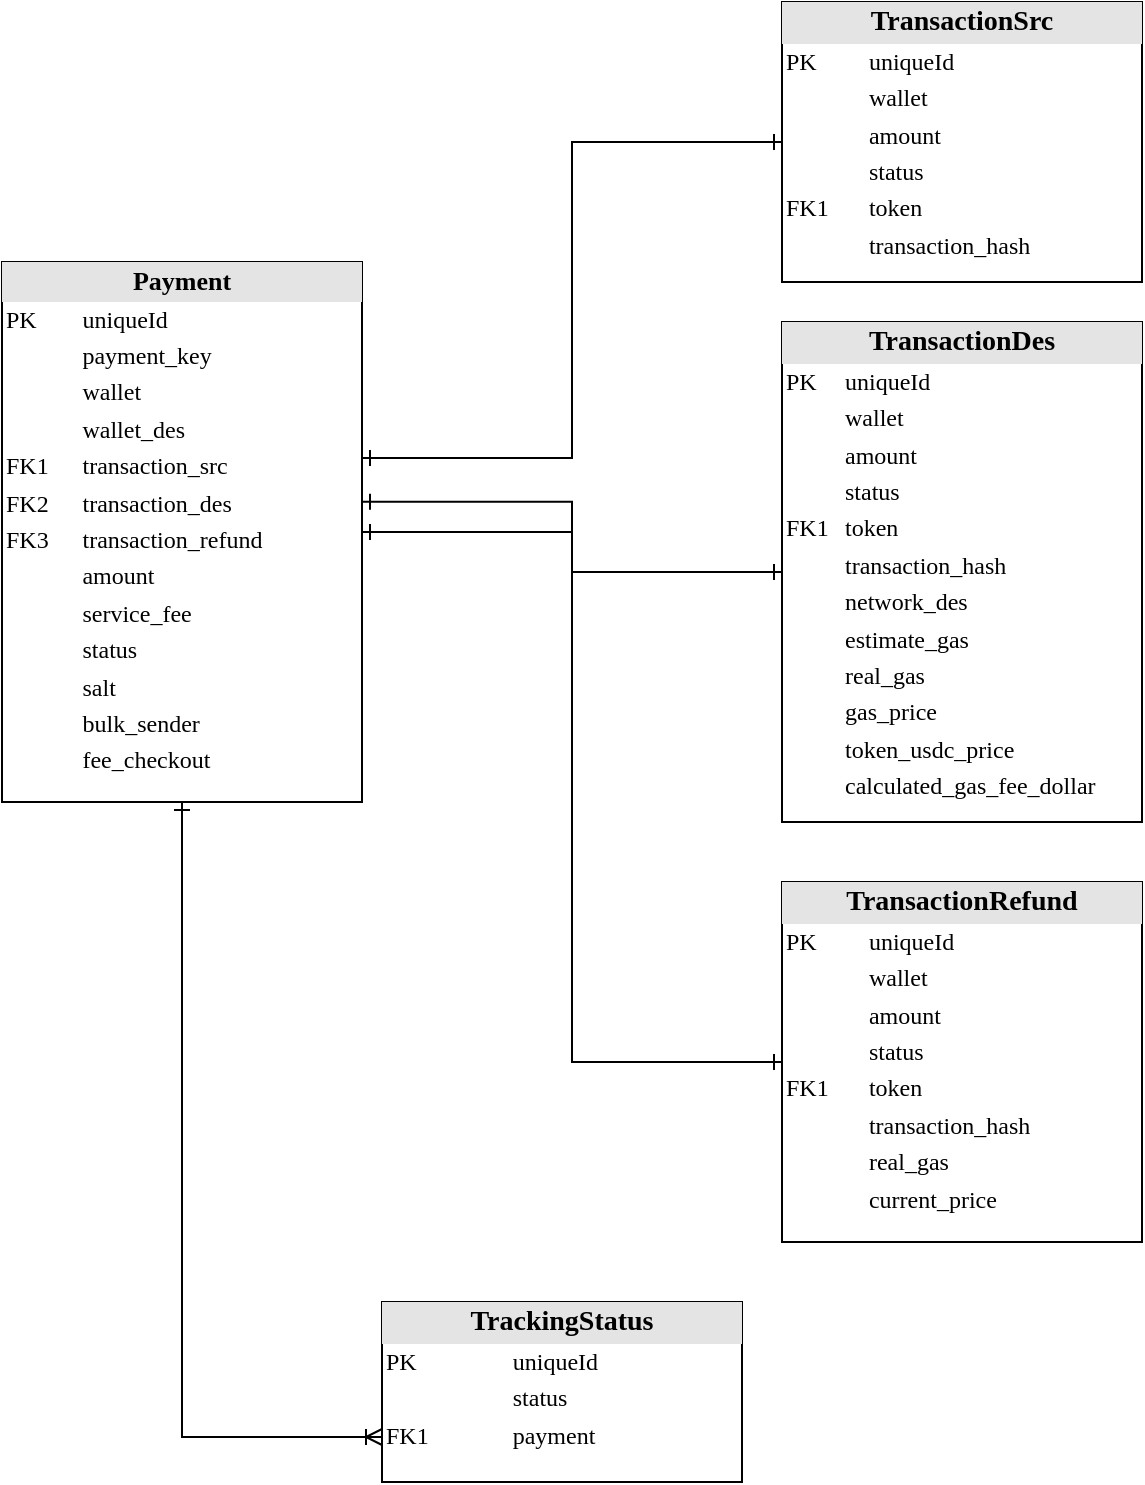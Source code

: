 <mxfile version="18.1.1" type="device"><diagram id="yB4xa0Y4vbWP___azRoT" name="Page-1"><mxGraphModel dx="1681" dy="933" grid="1" gridSize="10" guides="1" tooltips="1" connect="1" arrows="1" fold="1" page="1" pageScale="1" pageWidth="827" pageHeight="1169" math="0" shadow="0"><root><mxCell id="0"/><mxCell id="1" parent="0"/><mxCell id="r7AZg-fKGOxavZOP6l_e-11" style="edgeStyle=orthogonalEdgeStyle;rounded=0;orthogonalLoop=1;jettySize=auto;html=1;exitX=0;exitY=0.5;exitDx=0;exitDy=0;entryX=1;entryY=0.363;entryDx=0;entryDy=0;entryPerimeter=0;endArrow=ERone;endFill=0;startArrow=ERone;startFill=0;" edge="1" parent="1" source="r7AZg-fKGOxavZOP6l_e-2" target="r7AZg-fKGOxavZOP6l_e-5"><mxGeometry relative="1" as="geometry"/></mxCell><mxCell id="r7AZg-fKGOxavZOP6l_e-2" value="&lt;div style=&quot;box-sizing:border-box;width:100%;background:#e4e4e4;padding:2px;&quot; align=&quot;center&quot;&gt;&lt;font size=&quot;1&quot;&gt;&lt;b style=&quot;font-size: 14px;&quot;&gt;TransactionSrc&lt;/b&gt;&lt;/font&gt;&lt;/div&gt;&lt;table style=&quot;width:100%;font-size:1em;&quot; cellspacing=&quot;0&quot; cellpadding=&quot;2&quot;&gt;&lt;tbody&gt;&lt;tr&gt;&lt;td&gt;PK&lt;/td&gt;&lt;td&gt;uniqueId&lt;/td&gt;&lt;/tr&gt;&lt;tr&gt;&lt;td&gt;&lt;br&gt;&lt;/td&gt;&lt;td&gt;wallet&lt;br&gt;&lt;/td&gt;&lt;/tr&gt;&lt;tr&gt;&lt;td&gt;&lt;br&gt;&lt;/td&gt;&lt;td&gt;amount&lt;br&gt;&lt;/td&gt;&lt;/tr&gt;&lt;tr&gt;&lt;td&gt;&lt;br&gt;&lt;/td&gt;&lt;td&gt;status&lt;br&gt;&lt;/td&gt;&lt;/tr&gt;&lt;tr&gt;&lt;td&gt;FK1&lt;/td&gt;&lt;td&gt;token&lt;br&gt;&lt;/td&gt;&lt;/tr&gt;&lt;tr&gt;&lt;td&gt;&lt;br&gt;&lt;/td&gt;&lt;td&gt;transaction_hash&lt;br&gt;&lt;/td&gt;&lt;/tr&gt;&lt;/tbody&gt;&lt;/table&gt;" style="verticalAlign=top;align=left;overflow=fill;html=1;rounded=0;shadow=0;comic=0;labelBackgroundColor=none;strokeWidth=1;fontFamily=Verdana;fontSize=12" vertex="1" parent="1"><mxGeometry x="460" y="30" width="180" height="140" as="geometry"/></mxCell><mxCell id="r7AZg-fKGOxavZOP6l_e-14" style="edgeStyle=orthogonalEdgeStyle;rounded=0;orthogonalLoop=1;jettySize=auto;html=1;exitX=0.5;exitY=1;exitDx=0;exitDy=0;entryX=0;entryY=0.75;entryDx=0;entryDy=0;startArrow=ERone;startFill=0;endArrow=ERoneToMany;endFill=0;" edge="1" parent="1" source="r7AZg-fKGOxavZOP6l_e-5" target="r7AZg-fKGOxavZOP6l_e-10"><mxGeometry relative="1" as="geometry"/></mxCell><mxCell id="r7AZg-fKGOxavZOP6l_e-5" value="&lt;div style=&quot;box-sizing: border-box; width: 100%; background: rgb(228, 228, 228) none repeat scroll 0% 0%; padding: 2px; font-size: 13px;&quot; align=&quot;center&quot;&gt;&lt;b&gt;Payment&lt;/b&gt;&lt;/div&gt;&lt;table style=&quot;width: 100% ; font-size: 1em&quot; cellspacing=&quot;0&quot; cellpadding=&quot;2&quot;&gt;&lt;tbody&gt;&lt;tr&gt;&lt;td&gt;PK&lt;/td&gt;&lt;td&gt;uniqueId&lt;/td&gt;&lt;/tr&gt;&lt;tr&gt;&lt;td&gt;&lt;br&gt;&lt;/td&gt;&lt;td&gt;payment_key&lt;br&gt;&lt;/td&gt;&lt;/tr&gt;&lt;tr&gt;&lt;td&gt;&lt;br&gt;&lt;/td&gt;&lt;td&gt;wallet&lt;br&gt;&lt;/td&gt;&lt;/tr&gt;&lt;tr&gt;&lt;td&gt;&lt;br&gt;&lt;/td&gt;&lt;td&gt;wallet_des&lt;br&gt;&lt;/td&gt;&lt;/tr&gt;&lt;tr&gt;&lt;td&gt;FK1&lt;/td&gt;&lt;td&gt;transaction_src&lt;br&gt;&lt;/td&gt;&lt;/tr&gt;&lt;tr&gt;&lt;td&gt;FK2&lt;/td&gt;&lt;td&gt;transaction_des&lt;br&gt;&lt;/td&gt;&lt;/tr&gt;&lt;tr&gt;&lt;td&gt;FK3&lt;/td&gt;&lt;td&gt;transaction_refund&lt;br&gt;&lt;/td&gt;&lt;/tr&gt;&lt;tr&gt;&lt;td&gt;&lt;br&gt;&lt;/td&gt;&lt;td&gt;amount&lt;br&gt;&lt;/td&gt;&lt;/tr&gt;&lt;tr&gt;&lt;td&gt;&lt;br&gt;&lt;/td&gt;&lt;td&gt;service_fee&lt;br&gt;&lt;/td&gt;&lt;/tr&gt;&lt;tr&gt;&lt;td&gt;&lt;br&gt;&lt;/td&gt;&lt;td&gt;status&lt;br&gt;&lt;/td&gt;&lt;/tr&gt;&lt;tr&gt;&lt;td&gt;&lt;br&gt;&lt;/td&gt;&lt;td&gt;salt&lt;br&gt;&lt;/td&gt;&lt;/tr&gt;&lt;tr&gt;&lt;td&gt;&lt;br&gt;&lt;/td&gt;&lt;td&gt;bulk_sender&lt;br&gt;&lt;/td&gt;&lt;/tr&gt;&lt;tr&gt;&lt;td&gt;&lt;br&gt;&lt;/td&gt;&lt;td&gt;fee_checkout&lt;br&gt;&lt;/td&gt;&lt;/tr&gt;&lt;/tbody&gt;&lt;/table&gt;" style="verticalAlign=top;align=left;overflow=fill;html=1;rounded=0;shadow=0;comic=0;labelBackgroundColor=none;strokeWidth=1;fontFamily=Verdana;fontSize=12" vertex="1" parent="1"><mxGeometry x="70" y="160" width="180" height="270" as="geometry"/></mxCell><mxCell id="r7AZg-fKGOxavZOP6l_e-12" style="edgeStyle=orthogonalEdgeStyle;rounded=0;orthogonalLoop=1;jettySize=auto;html=1;exitX=0;exitY=0.5;exitDx=0;exitDy=0;entryX=1;entryY=0.444;entryDx=0;entryDy=0;entryPerimeter=0;endArrow=ERone;endFill=0;startArrow=ERone;startFill=0;" edge="1" parent="1" source="r7AZg-fKGOxavZOP6l_e-8" target="r7AZg-fKGOxavZOP6l_e-5"><mxGeometry relative="1" as="geometry"/></mxCell><mxCell id="r7AZg-fKGOxavZOP6l_e-8" value="&lt;div style=&quot;box-sizing:border-box;width:100%;background:#e4e4e4;padding:2px;&quot; align=&quot;center&quot;&gt;&lt;font size=&quot;1&quot;&gt;&lt;b style=&quot;font-size: 14px;&quot;&gt;TransactionDes&lt;/b&gt;&lt;/font&gt;&lt;/div&gt;&lt;table style=&quot;width:100%;font-size:1em;&quot; cellspacing=&quot;0&quot; cellpadding=&quot;2&quot;&gt;&lt;tbody&gt;&lt;tr&gt;&lt;td&gt;PK&lt;/td&gt;&lt;td&gt;uniqueId&lt;/td&gt;&lt;/tr&gt;&lt;tr&gt;&lt;td&gt;&lt;br&gt;&lt;/td&gt;&lt;td&gt;wallet&lt;br&gt;&lt;/td&gt;&lt;/tr&gt;&lt;tr&gt;&lt;td&gt;&lt;br&gt;&lt;/td&gt;&lt;td&gt;amount&lt;br&gt;&lt;/td&gt;&lt;/tr&gt;&lt;tr&gt;&lt;td&gt;&lt;br&gt;&lt;/td&gt;&lt;td&gt;status&lt;br&gt;&lt;/td&gt;&lt;/tr&gt;&lt;tr&gt;&lt;td&gt;FK1&lt;/td&gt;&lt;td&gt;token&lt;br&gt;&lt;/td&gt;&lt;/tr&gt;&lt;tr&gt;&lt;td&gt;&lt;br&gt;&lt;/td&gt;&lt;td&gt;transaction_hash&lt;br&gt;&lt;/td&gt;&lt;/tr&gt;&lt;tr&gt;&lt;td&gt;&lt;br&gt;&lt;/td&gt;&lt;td&gt;network_des&lt;br&gt;&lt;/td&gt;&lt;/tr&gt;&lt;tr&gt;&lt;td&gt;&lt;br&gt;&lt;/td&gt;&lt;td&gt;estimate_gas&lt;br&gt;&lt;/td&gt;&lt;/tr&gt;&lt;tr&gt;&lt;td&gt;&lt;br&gt;&lt;/td&gt;&lt;td&gt;real_gas&lt;br&gt;&lt;/td&gt;&lt;/tr&gt;&lt;tr&gt;&lt;td&gt;&lt;br&gt;&lt;/td&gt;&lt;td&gt;gas_price&lt;br&gt;&lt;/td&gt;&lt;/tr&gt;&lt;tr&gt;&lt;td&gt;&lt;br&gt;&lt;/td&gt;&lt;td&gt;token_usdc_price&lt;br&gt;&lt;/td&gt;&lt;/tr&gt;&lt;tr&gt;&lt;td&gt;&lt;br&gt;&lt;/td&gt;&lt;td&gt;calculated_gas_fee_dollar&lt;br&gt;&lt;/td&gt;&lt;/tr&gt;&lt;/tbody&gt;&lt;/table&gt;" style="verticalAlign=top;align=left;overflow=fill;html=1;rounded=0;shadow=0;comic=0;labelBackgroundColor=none;strokeWidth=1;fontFamily=Verdana;fontSize=12" vertex="1" parent="1"><mxGeometry x="460" y="190" width="180" height="250" as="geometry"/></mxCell><mxCell id="r7AZg-fKGOxavZOP6l_e-13" style="edgeStyle=orthogonalEdgeStyle;rounded=0;orthogonalLoop=1;jettySize=auto;html=1;exitX=0;exitY=0.5;exitDx=0;exitDy=0;entryX=1;entryY=0.5;entryDx=0;entryDy=0;endArrow=ERone;endFill=0;startArrow=ERone;startFill=0;" edge="1" parent="1" source="r7AZg-fKGOxavZOP6l_e-9" target="r7AZg-fKGOxavZOP6l_e-5"><mxGeometry relative="1" as="geometry"/></mxCell><mxCell id="r7AZg-fKGOxavZOP6l_e-9" value="&lt;div style=&quot;box-sizing:border-box;width:100%;background:#e4e4e4;padding:2px;&quot; align=&quot;center&quot;&gt;&lt;font size=&quot;1&quot;&gt;&lt;b style=&quot;font-size: 14px;&quot;&gt;TransactionRefund&lt;/b&gt;&lt;/font&gt;&lt;/div&gt;&lt;table style=&quot;width:100%;font-size:1em;&quot; cellspacing=&quot;0&quot; cellpadding=&quot;2&quot;&gt;&lt;tbody&gt;&lt;tr&gt;&lt;td&gt;PK&lt;/td&gt;&lt;td&gt;uniqueId&lt;/td&gt;&lt;/tr&gt;&lt;tr&gt;&lt;td&gt;&lt;br&gt;&lt;/td&gt;&lt;td&gt;wallet&lt;br&gt;&lt;/td&gt;&lt;/tr&gt;&lt;tr&gt;&lt;td&gt;&lt;br&gt;&lt;/td&gt;&lt;td&gt;amount&lt;br&gt;&lt;/td&gt;&lt;/tr&gt;&lt;tr&gt;&lt;td&gt;&lt;br&gt;&lt;/td&gt;&lt;td&gt;status&lt;br&gt;&lt;/td&gt;&lt;/tr&gt;&lt;tr&gt;&lt;td&gt;FK1&lt;/td&gt;&lt;td&gt;token&lt;br&gt;&lt;/td&gt;&lt;/tr&gt;&lt;tr&gt;&lt;td&gt;&lt;br&gt;&lt;/td&gt;&lt;td&gt;transaction_hash&lt;br&gt;&lt;/td&gt;&lt;/tr&gt;&lt;tr&gt;&lt;td&gt;&lt;br&gt;&lt;/td&gt;&lt;td&gt;real_gas&lt;br&gt;&lt;/td&gt;&lt;/tr&gt;&lt;tr&gt;&lt;td&gt;&lt;br&gt;&lt;/td&gt;&lt;td&gt;current_price&lt;br&gt;&lt;/td&gt;&lt;/tr&gt;&lt;/tbody&gt;&lt;/table&gt;" style="verticalAlign=top;align=left;overflow=fill;html=1;rounded=0;shadow=0;comic=0;labelBackgroundColor=none;strokeWidth=1;fontFamily=Verdana;fontSize=12" vertex="1" parent="1"><mxGeometry x="460" y="470" width="180" height="180" as="geometry"/></mxCell><mxCell id="r7AZg-fKGOxavZOP6l_e-10" value="&lt;div style=&quot;box-sizing:border-box;width:100%;background:#e4e4e4;padding:2px;&quot; align=&quot;center&quot;&gt;&lt;font size=&quot;1&quot;&gt;&lt;b style=&quot;font-size: 14px;&quot;&gt;TrackingStatus&lt;/b&gt;&lt;/font&gt;&lt;/div&gt;&lt;table style=&quot;width:100%;font-size:1em;&quot; cellspacing=&quot;0&quot; cellpadding=&quot;2&quot;&gt;&lt;tbody&gt;&lt;tr&gt;&lt;td&gt;PK&lt;/td&gt;&lt;td&gt;uniqueId&lt;/td&gt;&lt;/tr&gt;&lt;tr&gt;&lt;td&gt;&lt;br&gt;&lt;/td&gt;&lt;td&gt;status&lt;br&gt;&lt;/td&gt;&lt;/tr&gt;&lt;tr&gt;&lt;td&gt;FK1&lt;/td&gt;&lt;td&gt;payment&lt;br&gt;&lt;/td&gt;&lt;/tr&gt;&lt;/tbody&gt;&lt;/table&gt;" style="verticalAlign=top;align=left;overflow=fill;html=1;rounded=0;shadow=0;comic=0;labelBackgroundColor=none;strokeWidth=1;fontFamily=Verdana;fontSize=12" vertex="1" parent="1"><mxGeometry x="260" y="680" width="180" height="90" as="geometry"/></mxCell></root></mxGraphModel></diagram></mxfile>